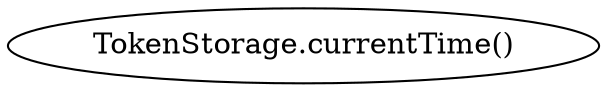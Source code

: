 digraph "" {
	graph [bb="0,0,243.55,36"];
	node [label="\N"];
	"TokenStorage.currentTime()"	 [height=0.5,
		pos="121.77,18",
		width=3.3826];
}
digraph "" {
	graph [bb="0,0,243.55,36"];
	node [label="\N"];
	"TokenStorage.currentTime()"	 [height=0.5,
		pos="121.77,18",
		width=3.3826];
}
digraph "" {
	graph [bb="0,0,243.55,36"];
	node [label="\N"];
	"TokenStorage.currentTime()"	 [height=0.5,
		pos="121.77,18",
		width=3.3826];
}
digraph "" {
	graph [bb="0,0,243.55,36"];
	node [label="\N"];
	"TokenStorage.currentTime()"	 [height=0.5,
		pos="121.77,18",
		width=3.3826];
}
digraph "" {
	graph [bb="0,0,243.55,36"];
	node [label="\N"];
	"TokenStorage.currentTime()"	 [height=0.5,
		pos="121.77,18",
		width=3.3826];
}
